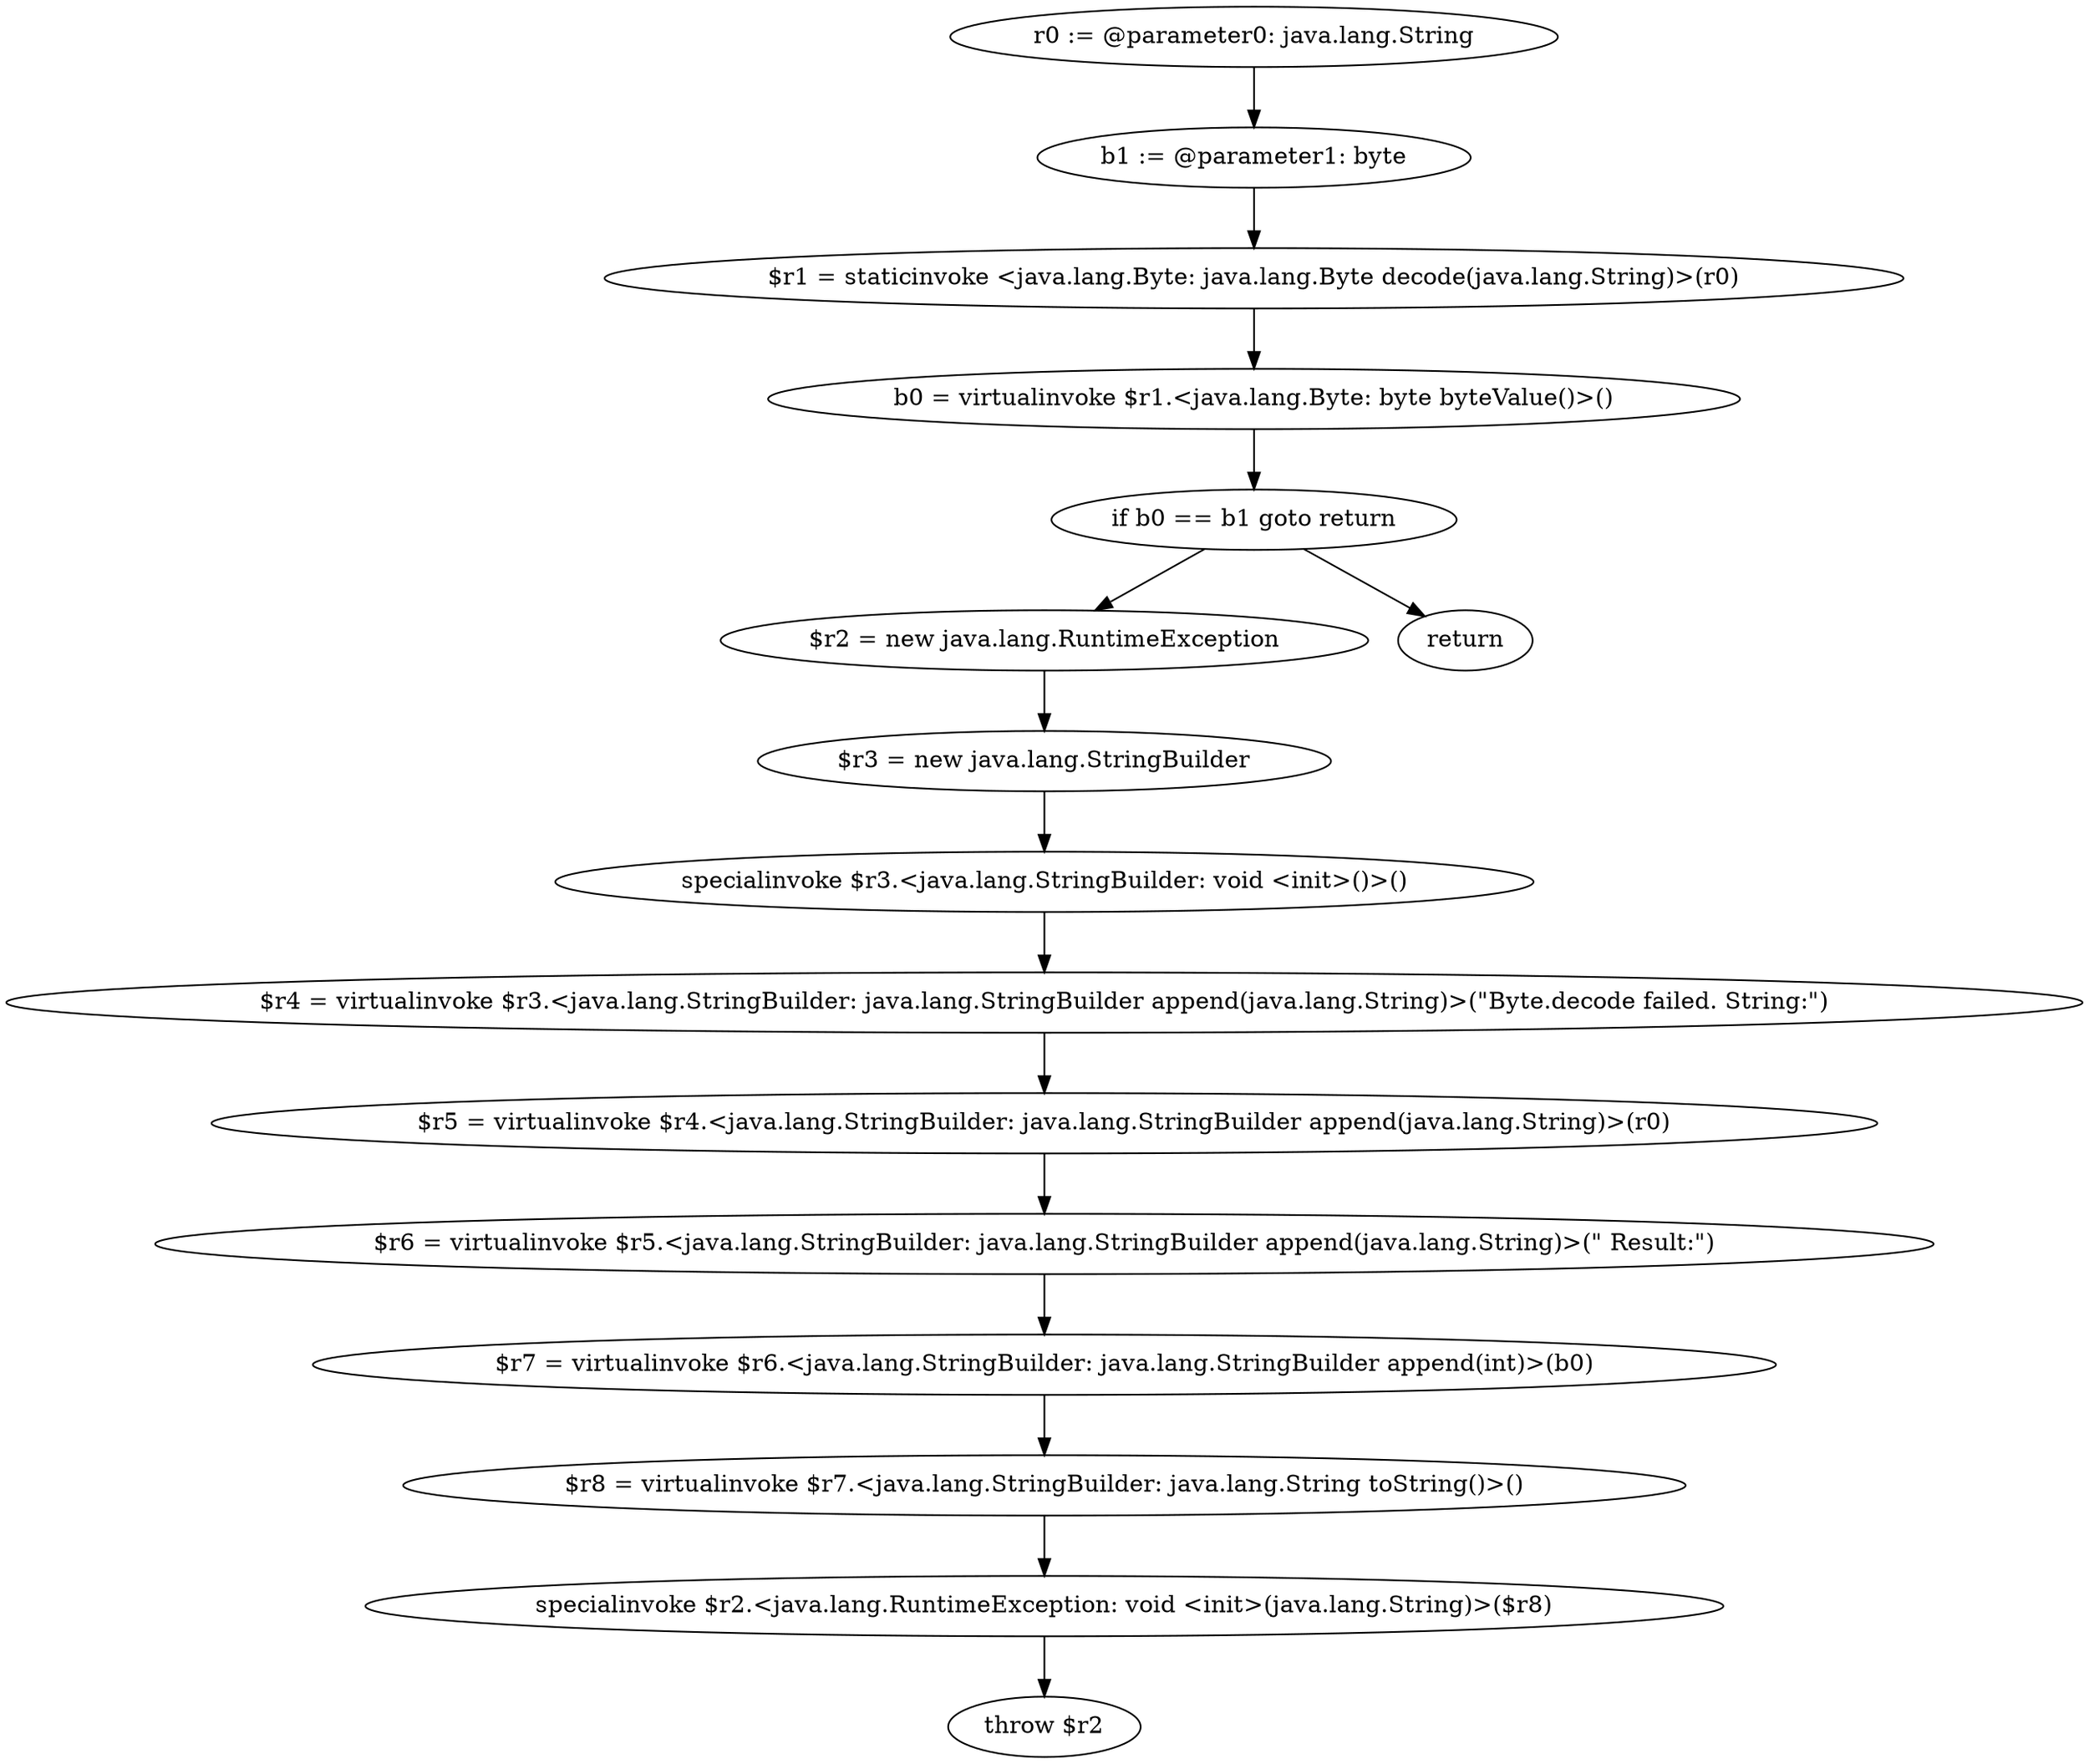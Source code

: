 digraph "unitGraph" {
    "r0 := @parameter0: java.lang.String"
    "b1 := @parameter1: byte"
    "$r1 = staticinvoke <java.lang.Byte: java.lang.Byte decode(java.lang.String)>(r0)"
    "b0 = virtualinvoke $r1.<java.lang.Byte: byte byteValue()>()"
    "if b0 == b1 goto return"
    "$r2 = new java.lang.RuntimeException"
    "$r3 = new java.lang.StringBuilder"
    "specialinvoke $r3.<java.lang.StringBuilder: void <init>()>()"
    "$r4 = virtualinvoke $r3.<java.lang.StringBuilder: java.lang.StringBuilder append(java.lang.String)>(\"Byte.decode failed. String:\")"
    "$r5 = virtualinvoke $r4.<java.lang.StringBuilder: java.lang.StringBuilder append(java.lang.String)>(r0)"
    "$r6 = virtualinvoke $r5.<java.lang.StringBuilder: java.lang.StringBuilder append(java.lang.String)>(\" Result:\")"
    "$r7 = virtualinvoke $r6.<java.lang.StringBuilder: java.lang.StringBuilder append(int)>(b0)"
    "$r8 = virtualinvoke $r7.<java.lang.StringBuilder: java.lang.String toString()>()"
    "specialinvoke $r2.<java.lang.RuntimeException: void <init>(java.lang.String)>($r8)"
    "throw $r2"
    "return"
    "r0 := @parameter0: java.lang.String"->"b1 := @parameter1: byte";
    "b1 := @parameter1: byte"->"$r1 = staticinvoke <java.lang.Byte: java.lang.Byte decode(java.lang.String)>(r0)";
    "$r1 = staticinvoke <java.lang.Byte: java.lang.Byte decode(java.lang.String)>(r0)"->"b0 = virtualinvoke $r1.<java.lang.Byte: byte byteValue()>()";
    "b0 = virtualinvoke $r1.<java.lang.Byte: byte byteValue()>()"->"if b0 == b1 goto return";
    "if b0 == b1 goto return"->"$r2 = new java.lang.RuntimeException";
    "if b0 == b1 goto return"->"return";
    "$r2 = new java.lang.RuntimeException"->"$r3 = new java.lang.StringBuilder";
    "$r3 = new java.lang.StringBuilder"->"specialinvoke $r3.<java.lang.StringBuilder: void <init>()>()";
    "specialinvoke $r3.<java.lang.StringBuilder: void <init>()>()"->"$r4 = virtualinvoke $r3.<java.lang.StringBuilder: java.lang.StringBuilder append(java.lang.String)>(\"Byte.decode failed. String:\")";
    "$r4 = virtualinvoke $r3.<java.lang.StringBuilder: java.lang.StringBuilder append(java.lang.String)>(\"Byte.decode failed. String:\")"->"$r5 = virtualinvoke $r4.<java.lang.StringBuilder: java.lang.StringBuilder append(java.lang.String)>(r0)";
    "$r5 = virtualinvoke $r4.<java.lang.StringBuilder: java.lang.StringBuilder append(java.lang.String)>(r0)"->"$r6 = virtualinvoke $r5.<java.lang.StringBuilder: java.lang.StringBuilder append(java.lang.String)>(\" Result:\")";
    "$r6 = virtualinvoke $r5.<java.lang.StringBuilder: java.lang.StringBuilder append(java.lang.String)>(\" Result:\")"->"$r7 = virtualinvoke $r6.<java.lang.StringBuilder: java.lang.StringBuilder append(int)>(b0)";
    "$r7 = virtualinvoke $r6.<java.lang.StringBuilder: java.lang.StringBuilder append(int)>(b0)"->"$r8 = virtualinvoke $r7.<java.lang.StringBuilder: java.lang.String toString()>()";
    "$r8 = virtualinvoke $r7.<java.lang.StringBuilder: java.lang.String toString()>()"->"specialinvoke $r2.<java.lang.RuntimeException: void <init>(java.lang.String)>($r8)";
    "specialinvoke $r2.<java.lang.RuntimeException: void <init>(java.lang.String)>($r8)"->"throw $r2";
}
